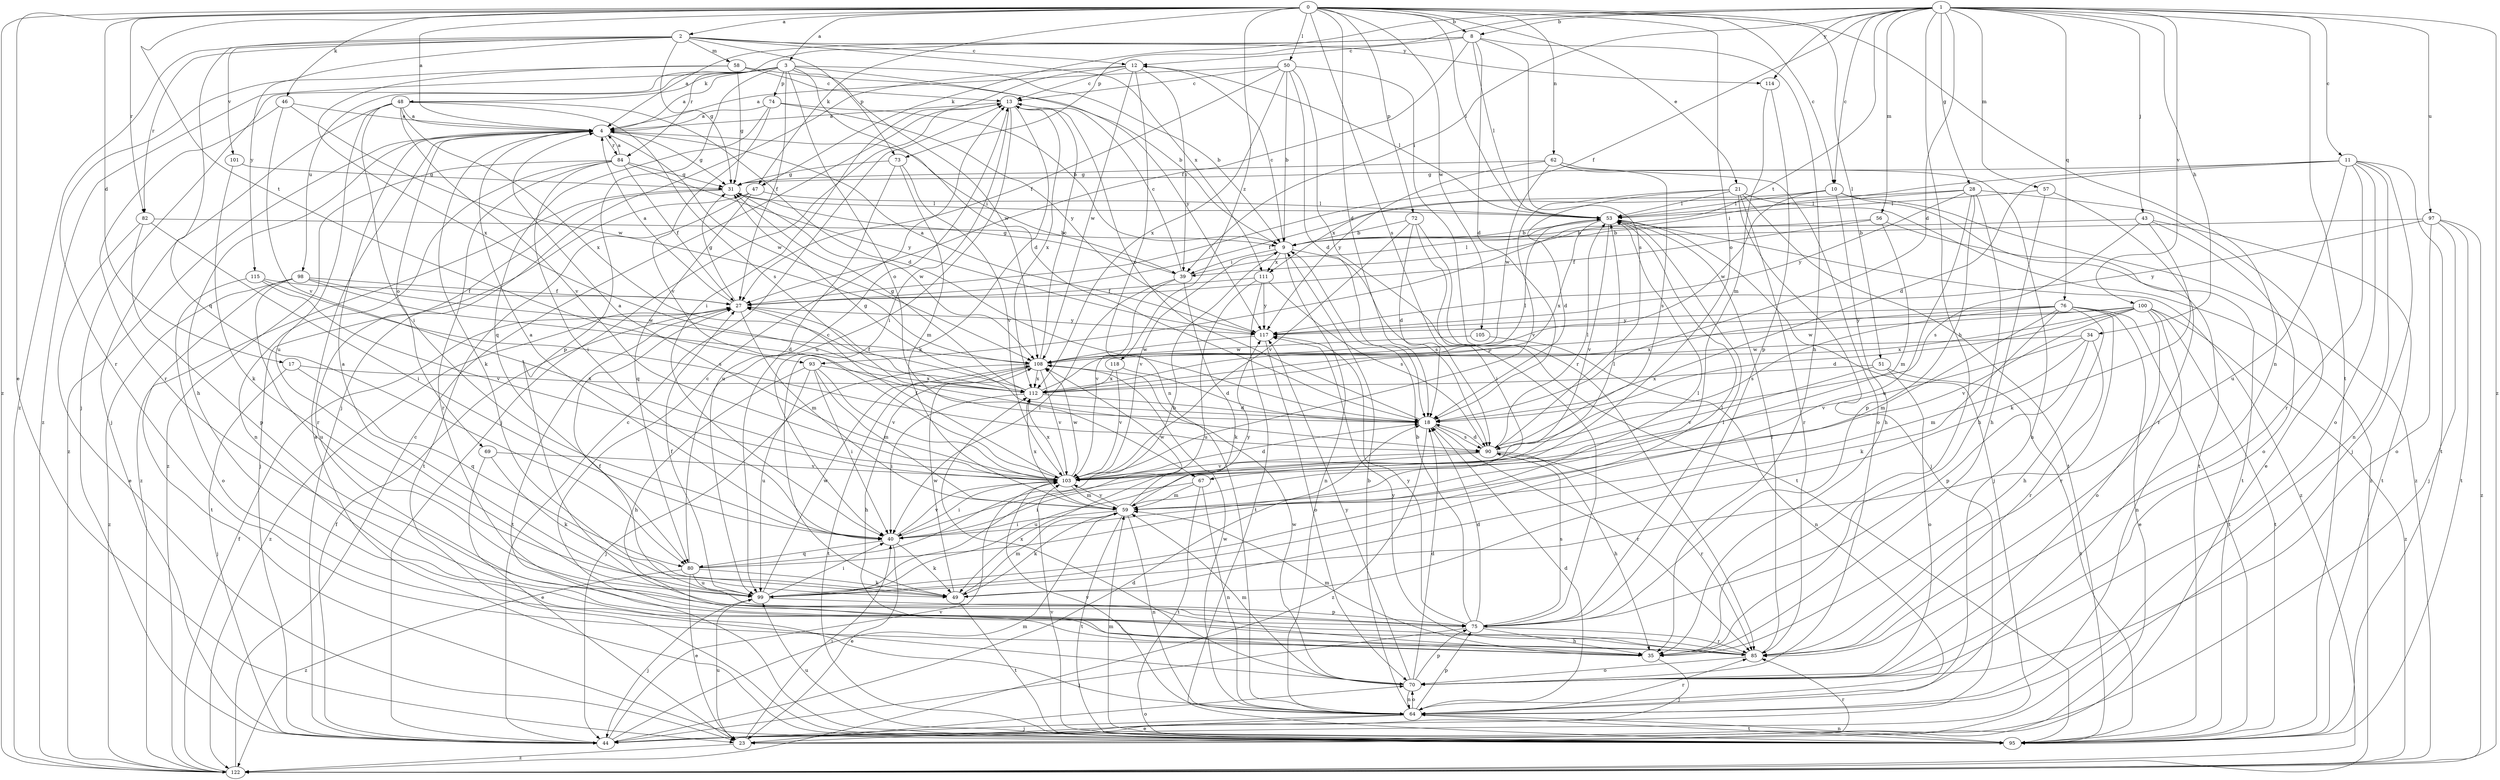 strict digraph  {
0;
1;
2;
3;
4;
8;
9;
10;
11;
12;
13;
17;
18;
21;
23;
27;
28;
31;
34;
35;
39;
40;
43;
44;
46;
47;
48;
49;
50;
51;
53;
56;
57;
58;
59;
62;
64;
67;
69;
70;
72;
73;
74;
75;
76;
80;
82;
84;
85;
90;
93;
95;
97;
98;
99;
100;
101;
103;
105;
108;
111;
112;
114;
115;
117;
118;
122;
0 -> 2  [label=a];
0 -> 3  [label=a];
0 -> 4  [label=a];
0 -> 8  [label=b];
0 -> 10  [label=c];
0 -> 17  [label=d];
0 -> 18  [label=d];
0 -> 21  [label=e];
0 -> 23  [label=e];
0 -> 46  [label=k];
0 -> 47  [label=k];
0 -> 50  [label=l];
0 -> 51  [label=l];
0 -> 53  [label=l];
0 -> 62  [label=n];
0 -> 64  [label=n];
0 -> 67  [label=o];
0 -> 72  [label=p];
0 -> 82  [label=r];
0 -> 90  [label=s];
0 -> 93  [label=t];
0 -> 105  [label=w];
0 -> 118  [label=z];
0 -> 122  [label=z];
1 -> 8  [label=b];
1 -> 10  [label=c];
1 -> 11  [label=c];
1 -> 18  [label=d];
1 -> 27  [label=f];
1 -> 28  [label=g];
1 -> 34  [label=h];
1 -> 35  [label=h];
1 -> 39  [label=i];
1 -> 43  [label=j];
1 -> 47  [label=k];
1 -> 56  [label=m];
1 -> 57  [label=m];
1 -> 73  [label=p];
1 -> 76  [label=q];
1 -> 93  [label=t];
1 -> 95  [label=t];
1 -> 97  [label=u];
1 -> 100  [label=v];
1 -> 114  [label=y];
1 -> 122  [label=z];
2 -> 12  [label=c];
2 -> 31  [label=g];
2 -> 58  [label=m];
2 -> 73  [label=p];
2 -> 80  [label=q];
2 -> 82  [label=r];
2 -> 101  [label=v];
2 -> 111  [label=x];
2 -> 114  [label=y];
2 -> 115  [label=y];
2 -> 122  [label=z];
3 -> 4  [label=a];
3 -> 9  [label=b];
3 -> 18  [label=d];
3 -> 27  [label=f];
3 -> 44  [label=j];
3 -> 48  [label=k];
3 -> 67  [label=o];
3 -> 74  [label=p];
3 -> 75  [label=p];
3 -> 98  [label=u];
3 -> 108  [label=w];
3 -> 117  [label=y];
3 -> 122  [label=z];
4 -> 31  [label=g];
4 -> 35  [label=h];
4 -> 39  [label=i];
4 -> 49  [label=k];
4 -> 69  [label=o];
4 -> 84  [label=r];
4 -> 108  [label=w];
4 -> 122  [label=z];
8 -> 4  [label=a];
8 -> 12  [label=c];
8 -> 18  [label=d];
8 -> 27  [label=f];
8 -> 35  [label=h];
8 -> 53  [label=l];
8 -> 84  [label=r];
8 -> 90  [label=s];
9 -> 12  [label=c];
9 -> 39  [label=i];
9 -> 64  [label=n];
9 -> 90  [label=s];
9 -> 103  [label=v];
9 -> 111  [label=x];
10 -> 35  [label=h];
10 -> 53  [label=l];
10 -> 95  [label=t];
10 -> 108  [label=w];
10 -> 111  [label=x];
10 -> 122  [label=z];
11 -> 18  [label=d];
11 -> 31  [label=g];
11 -> 39  [label=i];
11 -> 44  [label=j];
11 -> 64  [label=n];
11 -> 70  [label=o];
11 -> 85  [label=r];
11 -> 95  [label=t];
11 -> 99  [label=u];
12 -> 13  [label=c];
12 -> 39  [label=i];
12 -> 40  [label=i];
12 -> 44  [label=j];
12 -> 53  [label=l];
12 -> 64  [label=n];
12 -> 108  [label=w];
13 -> 4  [label=a];
13 -> 40  [label=i];
13 -> 44  [label=j];
13 -> 49  [label=k];
13 -> 99  [label=u];
13 -> 112  [label=x];
17 -> 44  [label=j];
17 -> 80  [label=q];
17 -> 112  [label=x];
18 -> 13  [label=c];
18 -> 31  [label=g];
18 -> 85  [label=r];
18 -> 90  [label=s];
18 -> 122  [label=z];
21 -> 18  [label=d];
21 -> 44  [label=j];
21 -> 53  [label=l];
21 -> 85  [label=r];
21 -> 95  [label=t];
21 -> 103  [label=v];
21 -> 122  [label=z];
23 -> 40  [label=i];
23 -> 70  [label=o];
23 -> 85  [label=r];
23 -> 99  [label=u];
23 -> 122  [label=z];
27 -> 4  [label=a];
27 -> 31  [label=g];
27 -> 59  [label=m];
27 -> 95  [label=t];
27 -> 117  [label=y];
27 -> 122  [label=z];
28 -> 23  [label=e];
28 -> 27  [label=f];
28 -> 35  [label=h];
28 -> 53  [label=l];
28 -> 75  [label=p];
28 -> 99  [label=u];
28 -> 117  [label=y];
31 -> 53  [label=l];
31 -> 85  [label=r];
31 -> 108  [label=w];
31 -> 122  [label=z];
34 -> 59  [label=m];
34 -> 75  [label=p];
34 -> 85  [label=r];
34 -> 103  [label=v];
34 -> 108  [label=w];
35 -> 13  [label=c];
35 -> 44  [label=j];
35 -> 59  [label=m];
39 -> 13  [label=c];
39 -> 31  [label=g];
39 -> 40  [label=i];
39 -> 49  [label=k];
39 -> 53  [label=l];
39 -> 103  [label=v];
40 -> 4  [label=a];
40 -> 23  [label=e];
40 -> 49  [label=k];
40 -> 80  [label=q];
40 -> 103  [label=v];
40 -> 117  [label=y];
43 -> 9  [label=b];
43 -> 49  [label=k];
43 -> 70  [label=o];
43 -> 90  [label=s];
43 -> 95  [label=t];
44 -> 13  [label=c];
44 -> 18  [label=d];
44 -> 27  [label=f];
44 -> 59  [label=m];
44 -> 103  [label=v];
46 -> 4  [label=a];
46 -> 85  [label=r];
46 -> 103  [label=v];
46 -> 108  [label=w];
47 -> 44  [label=j];
47 -> 53  [label=l];
47 -> 80  [label=q];
47 -> 95  [label=t];
48 -> 4  [label=a];
48 -> 18  [label=d];
48 -> 40  [label=i];
48 -> 44  [label=j];
48 -> 90  [label=s];
48 -> 99  [label=u];
48 -> 103  [label=v];
48 -> 112  [label=x];
49 -> 59  [label=m];
49 -> 95  [label=t];
49 -> 108  [label=w];
50 -> 4  [label=a];
50 -> 9  [label=b];
50 -> 13  [label=c];
50 -> 18  [label=d];
50 -> 27  [label=f];
50 -> 75  [label=p];
50 -> 85  [label=r];
50 -> 112  [label=x];
51 -> 70  [label=o];
51 -> 95  [label=t];
51 -> 103  [label=v];
51 -> 112  [label=x];
53 -> 9  [label=b];
53 -> 44  [label=j];
53 -> 103  [label=v];
53 -> 112  [label=x];
53 -> 122  [label=z];
56 -> 9  [label=b];
56 -> 27  [label=f];
56 -> 59  [label=m];
56 -> 95  [label=t];
57 -> 35  [label=h];
57 -> 53  [label=l];
57 -> 85  [label=r];
58 -> 9  [label=b];
58 -> 13  [label=c];
58 -> 31  [label=g];
58 -> 85  [label=r];
58 -> 112  [label=x];
59 -> 40  [label=i];
59 -> 49  [label=k];
59 -> 53  [label=l];
59 -> 64  [label=n];
59 -> 95  [label=t];
59 -> 103  [label=v];
59 -> 108  [label=w];
59 -> 112  [label=x];
62 -> 31  [label=g];
62 -> 64  [label=n];
62 -> 70  [label=o];
62 -> 90  [label=s];
62 -> 108  [label=w];
62 -> 117  [label=y];
64 -> 9  [label=b];
64 -> 18  [label=d];
64 -> 23  [label=e];
64 -> 44  [label=j];
64 -> 70  [label=o];
64 -> 75  [label=p];
64 -> 85  [label=r];
64 -> 95  [label=t];
64 -> 103  [label=v];
64 -> 108  [label=w];
67 -> 40  [label=i];
67 -> 59  [label=m];
67 -> 64  [label=n];
67 -> 95  [label=t];
69 -> 23  [label=e];
69 -> 49  [label=k];
69 -> 103  [label=v];
70 -> 18  [label=d];
70 -> 59  [label=m];
70 -> 64  [label=n];
70 -> 75  [label=p];
70 -> 108  [label=w];
70 -> 112  [label=x];
70 -> 117  [label=y];
72 -> 9  [label=b];
72 -> 18  [label=d];
72 -> 40  [label=i];
72 -> 95  [label=t];
72 -> 103  [label=v];
73 -> 31  [label=g];
73 -> 59  [label=m];
73 -> 99  [label=u];
73 -> 103  [label=v];
74 -> 4  [label=a];
74 -> 9  [label=b];
74 -> 80  [label=q];
74 -> 103  [label=v];
74 -> 117  [label=y];
75 -> 9  [label=b];
75 -> 18  [label=d];
75 -> 27  [label=f];
75 -> 35  [label=h];
75 -> 44  [label=j];
75 -> 53  [label=l];
75 -> 85  [label=r];
75 -> 90  [label=s];
75 -> 117  [label=y];
76 -> 23  [label=e];
76 -> 35  [label=h];
76 -> 49  [label=k];
76 -> 59  [label=m];
76 -> 85  [label=r];
76 -> 90  [label=s];
76 -> 95  [label=t];
76 -> 112  [label=x];
76 -> 117  [label=y];
80 -> 9  [label=b];
80 -> 13  [label=c];
80 -> 23  [label=e];
80 -> 49  [label=k];
80 -> 53  [label=l];
80 -> 99  [label=u];
80 -> 122  [label=z];
82 -> 9  [label=b];
82 -> 23  [label=e];
82 -> 40  [label=i];
82 -> 75  [label=p];
84 -> 4  [label=a];
84 -> 27  [label=f];
84 -> 31  [label=g];
84 -> 40  [label=i];
84 -> 64  [label=n];
84 -> 85  [label=r];
84 -> 117  [label=y];
84 -> 122  [label=z];
85 -> 53  [label=l];
85 -> 70  [label=o];
85 -> 117  [label=y];
90 -> 18  [label=d];
90 -> 35  [label=h];
90 -> 53  [label=l];
90 -> 85  [label=r];
90 -> 99  [label=u];
90 -> 103  [label=v];
93 -> 35  [label=h];
93 -> 40  [label=i];
93 -> 59  [label=m];
93 -> 99  [label=u];
93 -> 103  [label=v];
93 -> 112  [label=x];
95 -> 4  [label=a];
95 -> 59  [label=m];
95 -> 64  [label=n];
95 -> 99  [label=u];
95 -> 103  [label=v];
97 -> 9  [label=b];
97 -> 44  [label=j];
97 -> 70  [label=o];
97 -> 95  [label=t];
97 -> 117  [label=y];
97 -> 122  [label=z];
98 -> 18  [label=d];
98 -> 27  [label=f];
98 -> 95  [label=t];
98 -> 99  [label=u];
98 -> 108  [label=w];
98 -> 122  [label=z];
99 -> 4  [label=a];
99 -> 27  [label=f];
99 -> 40  [label=i];
99 -> 44  [label=j];
99 -> 53  [label=l];
99 -> 75  [label=p];
99 -> 108  [label=w];
100 -> 18  [label=d];
100 -> 64  [label=n];
100 -> 70  [label=o];
100 -> 95  [label=t];
100 -> 103  [label=v];
100 -> 108  [label=w];
100 -> 112  [label=x];
100 -> 117  [label=y];
100 -> 122  [label=z];
101 -> 31  [label=g];
101 -> 49  [label=k];
103 -> 4  [label=a];
103 -> 18  [label=d];
103 -> 27  [label=f];
103 -> 40  [label=i];
103 -> 59  [label=m];
103 -> 108  [label=w];
103 -> 112  [label=x];
105 -> 64  [label=n];
105 -> 108  [label=w];
108 -> 13  [label=c];
108 -> 35  [label=h];
108 -> 44  [label=j];
108 -> 95  [label=t];
108 -> 103  [label=v];
108 -> 112  [label=x];
111 -> 27  [label=f];
111 -> 90  [label=s];
111 -> 95  [label=t];
111 -> 99  [label=u];
111 -> 117  [label=y];
112 -> 18  [label=d];
112 -> 27  [label=f];
112 -> 31  [label=g];
112 -> 40  [label=i];
112 -> 53  [label=l];
114 -> 59  [label=m];
114 -> 75  [label=p];
115 -> 27  [label=f];
115 -> 70  [label=o];
115 -> 90  [label=s];
115 -> 103  [label=v];
117 -> 4  [label=a];
117 -> 70  [label=o];
117 -> 108  [label=w];
118 -> 18  [label=d];
118 -> 103  [label=v];
118 -> 112  [label=x];
122 -> 13  [label=c];
122 -> 27  [label=f];
}
